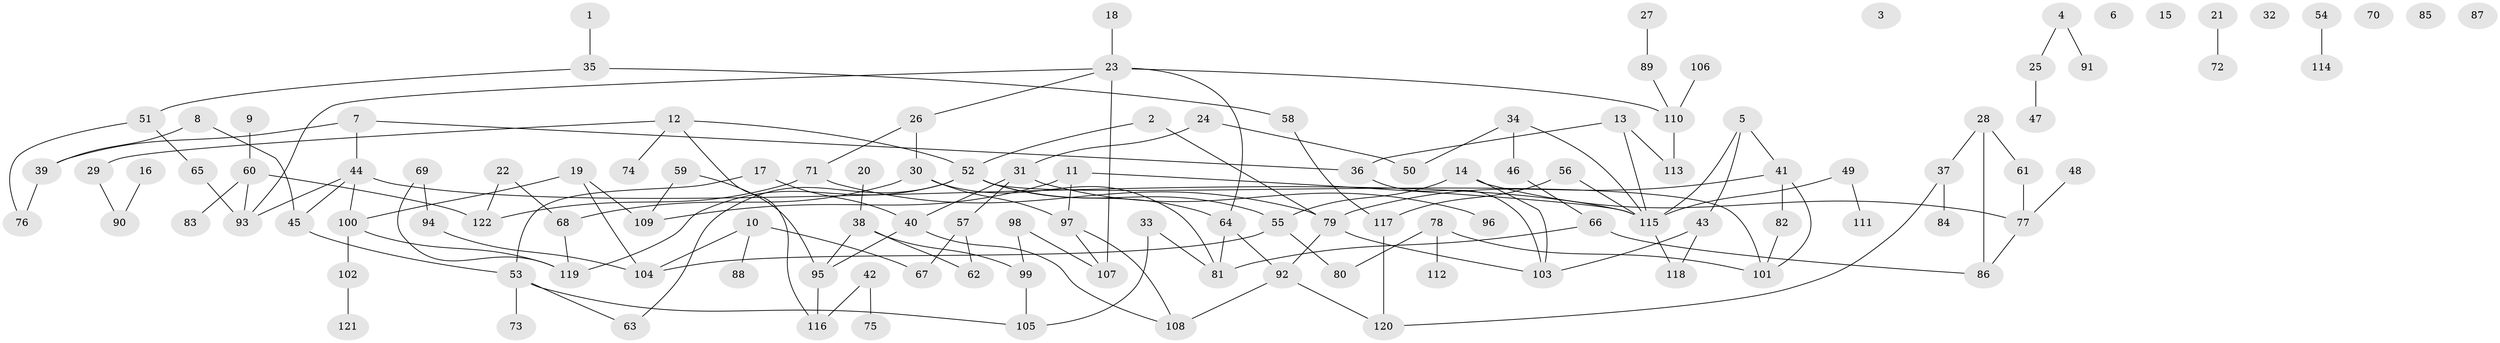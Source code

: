 // Generated by graph-tools (version 1.1) at 2025/25/03/09/25 03:25:19]
// undirected, 122 vertices, 152 edges
graph export_dot {
graph [start="1"]
  node [color=gray90,style=filled];
  1;
  2;
  3;
  4;
  5;
  6;
  7;
  8;
  9;
  10;
  11;
  12;
  13;
  14;
  15;
  16;
  17;
  18;
  19;
  20;
  21;
  22;
  23;
  24;
  25;
  26;
  27;
  28;
  29;
  30;
  31;
  32;
  33;
  34;
  35;
  36;
  37;
  38;
  39;
  40;
  41;
  42;
  43;
  44;
  45;
  46;
  47;
  48;
  49;
  50;
  51;
  52;
  53;
  54;
  55;
  56;
  57;
  58;
  59;
  60;
  61;
  62;
  63;
  64;
  65;
  66;
  67;
  68;
  69;
  70;
  71;
  72;
  73;
  74;
  75;
  76;
  77;
  78;
  79;
  80;
  81;
  82;
  83;
  84;
  85;
  86;
  87;
  88;
  89;
  90;
  91;
  92;
  93;
  94;
  95;
  96;
  97;
  98;
  99;
  100;
  101;
  102;
  103;
  104;
  105;
  106;
  107;
  108;
  109;
  110;
  111;
  112;
  113;
  114;
  115;
  116;
  117;
  118;
  119;
  120;
  121;
  122;
  1 -- 35;
  2 -- 52;
  2 -- 79;
  4 -- 25;
  4 -- 91;
  5 -- 41;
  5 -- 43;
  5 -- 115;
  7 -- 36;
  7 -- 39;
  7 -- 44;
  8 -- 39;
  8 -- 45;
  9 -- 60;
  10 -- 67;
  10 -- 88;
  10 -- 104;
  11 -- 97;
  11 -- 109;
  11 -- 115;
  12 -- 29;
  12 -- 52;
  12 -- 74;
  12 -- 116;
  13 -- 36;
  13 -- 113;
  13 -- 115;
  14 -- 55;
  14 -- 77;
  14 -- 103;
  16 -- 90;
  17 -- 40;
  17 -- 53;
  18 -- 23;
  19 -- 100;
  19 -- 104;
  19 -- 109;
  20 -- 38;
  21 -- 72;
  22 -- 68;
  22 -- 122;
  23 -- 26;
  23 -- 64;
  23 -- 93;
  23 -- 107;
  23 -- 110;
  24 -- 31;
  24 -- 50;
  25 -- 47;
  26 -- 30;
  26 -- 71;
  27 -- 89;
  28 -- 37;
  28 -- 61;
  28 -- 86;
  29 -- 90;
  30 -- 68;
  30 -- 81;
  30 -- 97;
  31 -- 40;
  31 -- 57;
  31 -- 96;
  33 -- 81;
  33 -- 105;
  34 -- 46;
  34 -- 50;
  34 -- 115;
  35 -- 51;
  35 -- 58;
  36 -- 103;
  37 -- 84;
  37 -- 120;
  38 -- 62;
  38 -- 95;
  38 -- 99;
  39 -- 76;
  40 -- 95;
  40 -- 108;
  41 -- 79;
  41 -- 82;
  41 -- 101;
  42 -- 75;
  42 -- 116;
  43 -- 103;
  43 -- 118;
  44 -- 45;
  44 -- 93;
  44 -- 100;
  44 -- 115;
  45 -- 53;
  46 -- 66;
  48 -- 77;
  49 -- 111;
  49 -- 115;
  51 -- 65;
  51 -- 76;
  52 -- 55;
  52 -- 63;
  52 -- 64;
  52 -- 101;
  52 -- 119;
  53 -- 63;
  53 -- 73;
  53 -- 105;
  54 -- 114;
  55 -- 80;
  55 -- 104;
  56 -- 115;
  56 -- 117;
  57 -- 62;
  57 -- 67;
  58 -- 117;
  59 -- 95;
  59 -- 109;
  60 -- 83;
  60 -- 93;
  60 -- 122;
  61 -- 77;
  64 -- 81;
  64 -- 92;
  65 -- 93;
  66 -- 81;
  66 -- 86;
  68 -- 119;
  69 -- 94;
  69 -- 119;
  71 -- 79;
  71 -- 122;
  77 -- 86;
  78 -- 80;
  78 -- 101;
  78 -- 112;
  79 -- 92;
  79 -- 103;
  82 -- 101;
  89 -- 110;
  92 -- 108;
  92 -- 120;
  94 -- 104;
  95 -- 116;
  97 -- 107;
  97 -- 108;
  98 -- 99;
  98 -- 107;
  99 -- 105;
  100 -- 102;
  100 -- 119;
  102 -- 121;
  106 -- 110;
  110 -- 113;
  115 -- 118;
  117 -- 120;
}
